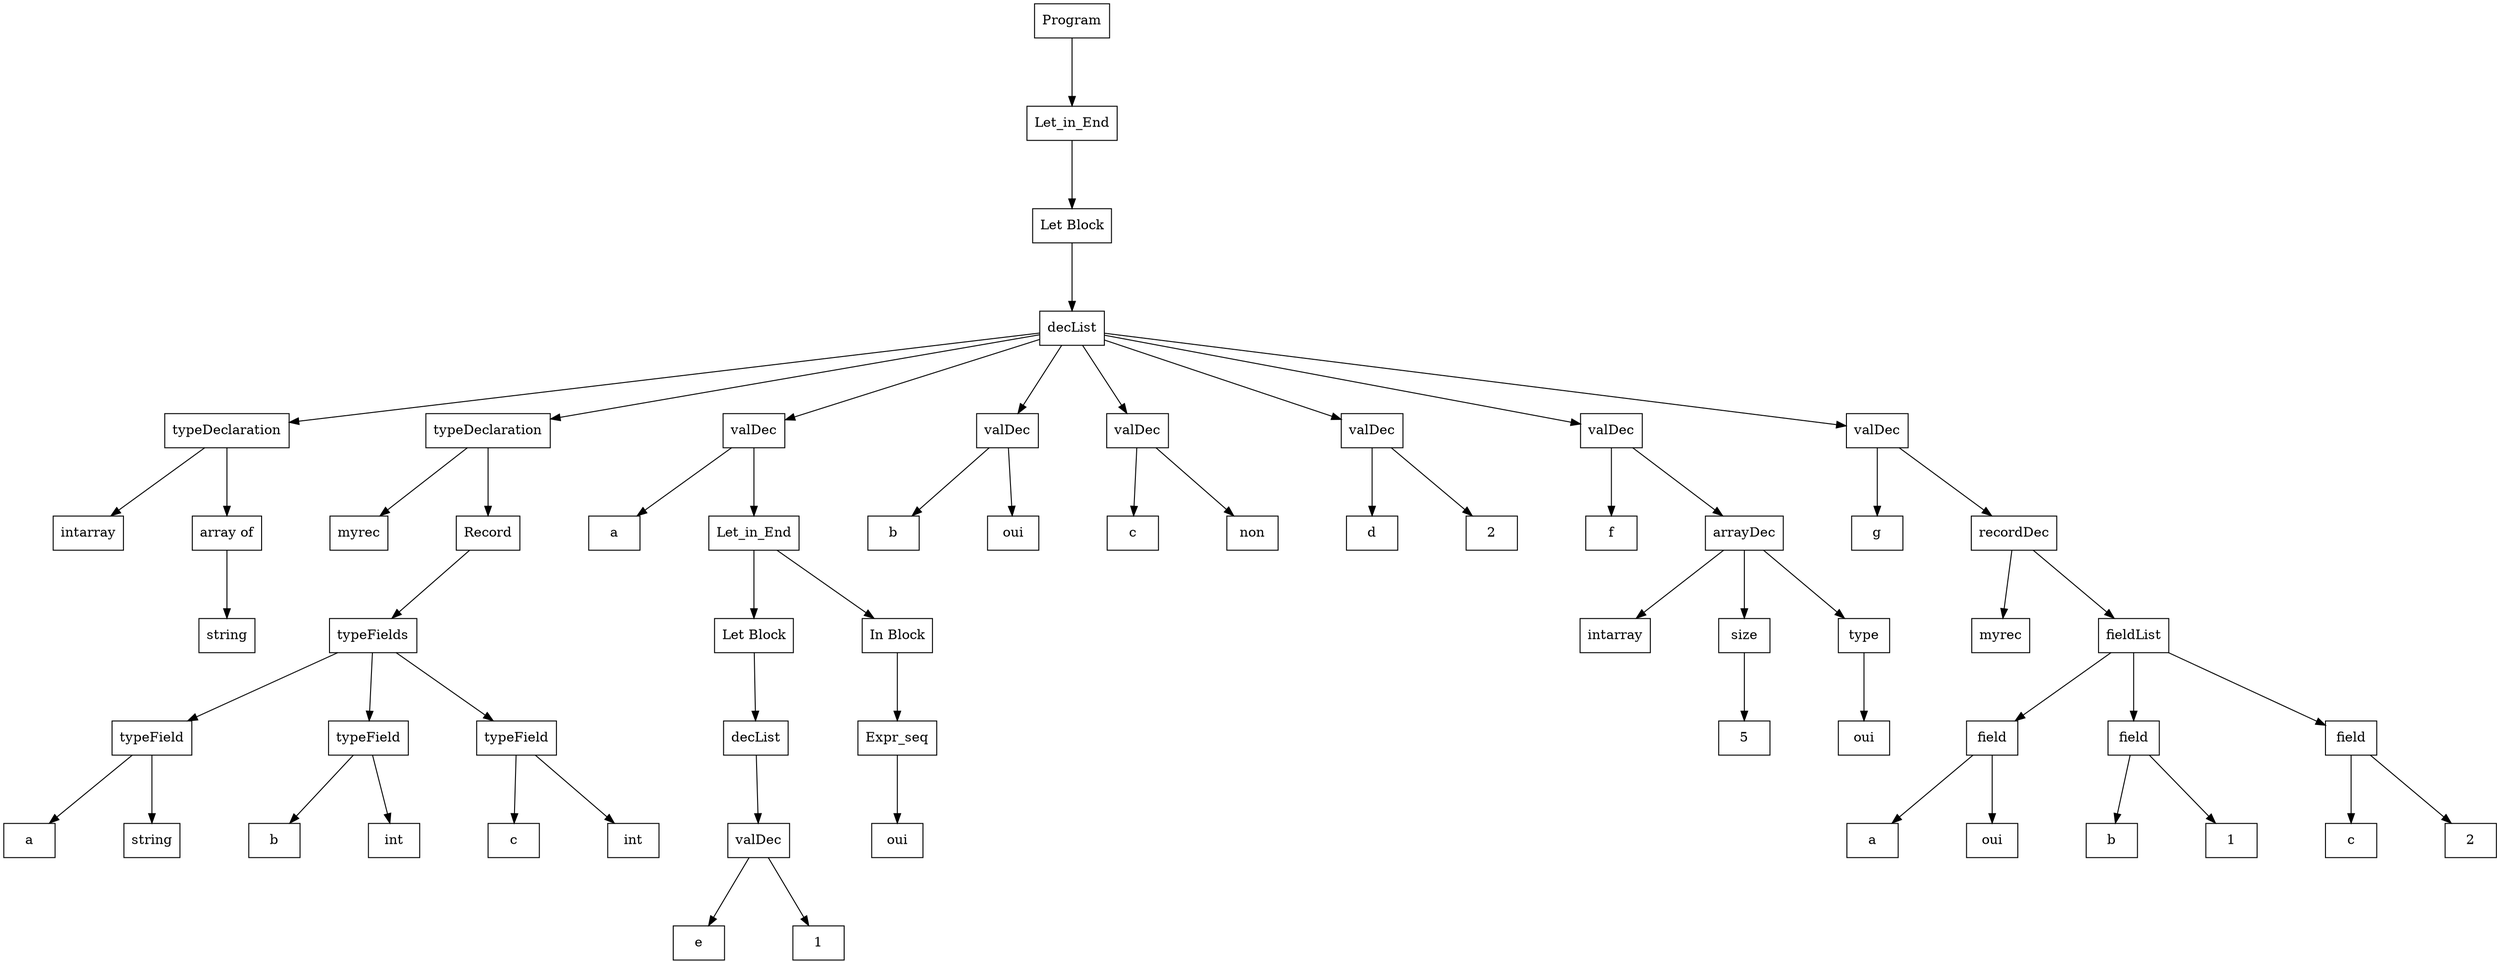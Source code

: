 digraph "ast"{

	nodesep=1;
	ranksep=1;

	N2 [label="Let Block", shape="box"];
	N3 [label="decList", shape="box"];
	N4 [label="typeDeclaration", shape="box"];
	N5 [label="intarray", shape="box"];
	N6 [label="array of", shape="box"];
	N7 [label="string", shape="box"];
	N8 [label="typeDeclaration", shape="box"];
	N9 [label="myrec", shape="box"];
	N10 [label="Record", shape="box"];
	N11 [label="typeFields", shape="box"];
	N12 [label="typeField", shape="box"];
	N13 [label="a", shape="box"];
	N14 [label="string", shape="box"];
	N15 [label="typeField", shape="box"];
	N16 [label="b", shape="box"];
	N17 [label="int", shape="box"];
	N18 [label="typeField", shape="box"];
	N19 [label="c", shape="box"];
	N20 [label="int", shape="box"];
	N21 [label="valDec", shape="box"];
	N22 [label="a", shape="box"];
	N24 [label="Let Block", shape="box"];
	N25 [label="decList", shape="box"];
	N26 [label="valDec", shape="box"];
	N27 [label="e", shape="box"];
	N28 [label="1", shape="box"];
	N23 [label="Let_in_End", shape="box"];
	N29 [label="In Block", shape="box"];
	N30 [label="Expr_seq", shape="box"];
	N31 [label="oui", shape="box"];
	N32 [label="valDec", shape="box"];
	N33 [label="b", shape="box"];
	N34 [label="oui", shape="box"];
	N35 [label="valDec", shape="box"];
	N36 [label="c", shape="box"];
	N37 [label="non", shape="box"];
	N38 [label="valDec", shape="box"];
	N39 [label="d", shape="box"];
	N40 [label="2", shape="box"];
	N41 [label="valDec", shape="box"];
	N42 [label="f", shape="box"];
	N43 [label="arrayDec", shape="box"];
	N44 [label="intarray", shape="box"];
	N45 [label="5", shape="box"];
	N46 [label="size", shape="box"];
	N47 [label="oui", shape="box"];
	N48 [label="type", shape="box"];
	N49 [label="valDec", shape="box"];
	N50 [label="g", shape="box"];
	N51 [label="recordDec", shape="box"];
	N52 [label="myrec", shape="box"];
	N53 [label="fieldList", shape="box"];
	N54 [label="field", shape="box"];
	N55 [label="a", shape="box"];
	N56 [label="oui", shape="box"];
	N57 [label="field", shape="box"];
	N58 [label="b", shape="box"];
	N59 [label="1", shape="box"];
	N60 [label="field", shape="box"];
	N61 [label="c", shape="box"];
	N62 [label="2", shape="box"];
	N1 [label="Let_in_End", shape="box"];
	N0 [label="Program", shape="box"];

	N6 -> N7; 
	N4 -> N5; 
	N4 -> N6; 
	N3 -> N4; 
	N12 -> N13; 
	N12 -> N14; 
	N11 -> N12; 
	N15 -> N16; 
	N15 -> N17; 
	N11 -> N15; 
	N18 -> N19; 
	N18 -> N20; 
	N11 -> N18; 
	N10 -> N11; 
	N8 -> N9; 
	N8 -> N10; 
	N3 -> N8; 
	N26 -> N27; 
	N26 -> N28; 
	N25 -> N26; 
	N23 -> N24; 
	N24 -> N25; 
	N23 -> N29; 
	N30 -> N31; 
	N29 -> N30; 
	N21 -> N22; 
	N21 -> N23; 
	N3 -> N21; 
	N32 -> N33; 
	N32 -> N34; 
	N3 -> N32; 
	N35 -> N36; 
	N35 -> N37; 
	N3 -> N35; 
	N38 -> N39; 
	N38 -> N40; 
	N3 -> N38; 
	N43 -> N44; 
	N43 -> N46; 
	N46 -> N45; 
	N43 -> N48; 
	N48 -> N47; 
	N41 -> N42; 
	N41 -> N43; 
	N3 -> N41; 
	N51 -> N52; 
	N54 -> N55; 
	N54 -> N56; 
	N53 -> N54; 
	N57 -> N58; 
	N57 -> N59; 
	N53 -> N57; 
	N60 -> N61; 
	N60 -> N62; 
	N53 -> N60; 
	N51 -> N53; 
	N49 -> N50; 
	N49 -> N51; 
	N3 -> N49; 
	N1 -> N2; 
	N2 -> N3; 
	N0 -> N1; 
}